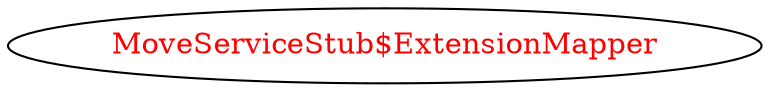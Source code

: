digraph dependencyGraph {
 concentrate=true;
 ranksep="2.0";
 rankdir="LR"; 
 splines="ortho";
"MoveServiceStub$ExtensionMapper" [fontcolor="red"];
}